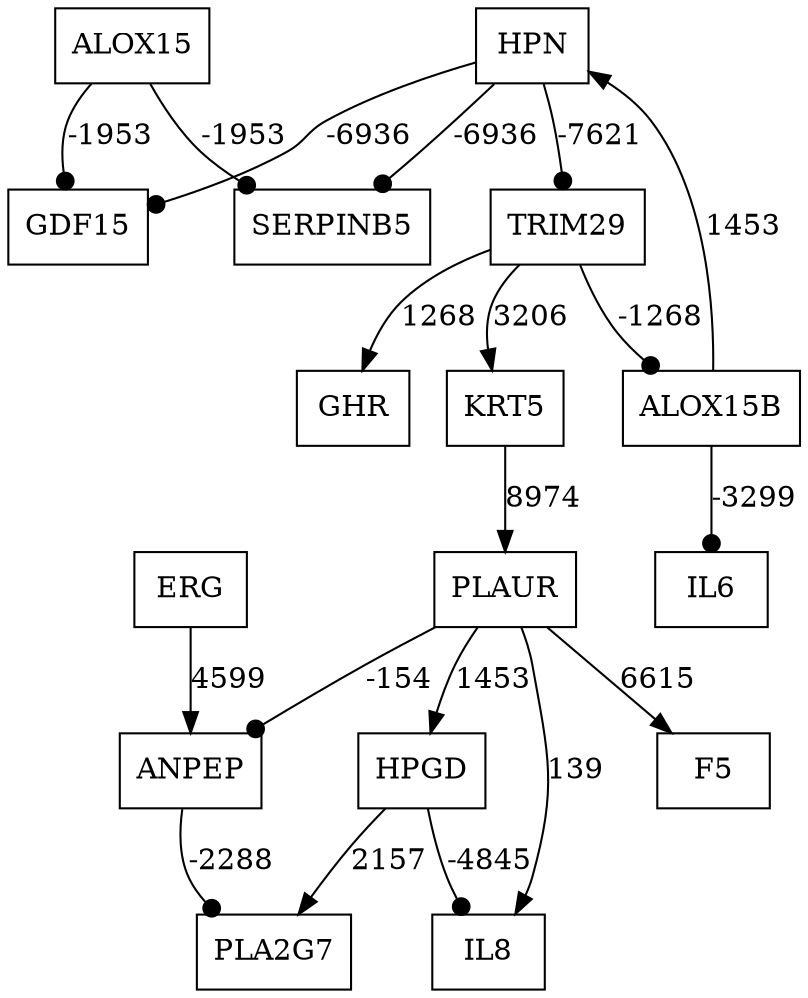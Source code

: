 digraph {
node[shape=box];
    0 [label="ALOX15"];
    1 [label="ALOX15B"];
    2 [label="ANPEP"];
    4 [label="ERG"];
    5 [label="F5"];
    6 [label="GDF15"];
    7 [label="GHR"];
    8 [label="HPGD"];
    9 [label="HPN"];
    10 [label="IL6"];
    11 [label="IL8"];
    12 [label="KRT5"];
    13 [label="PLA2G7"];
    14 [label="PLAUR"];
    15 [label="SERPINB5"];
    16 [label="TRIM29"];
16->1[arrowhead = dot, label=-1268];
4->2[label=4599];
14->2[arrowhead = dot, label=-154];
14->5[label=6615];
0->6[arrowhead = dot, label=-1953];
9->6[arrowhead = dot, label=-6936];
16->7[label=1268];
14->8[label=1453];
1->9[label=1453];
1->10[arrowhead = dot, label=-3299];
8->11[arrowhead = dot, label=-4845];
14->11[label=139];
16->12[label=3206];
2->13[arrowhead = dot, label=-2288];
8->13[label=2157];
12->14[label=8974];
0->15[arrowhead = dot, label=-1953];
9->15[arrowhead = dot, label=-6936];
9->16[arrowhead = dot, label=-7621];
}

